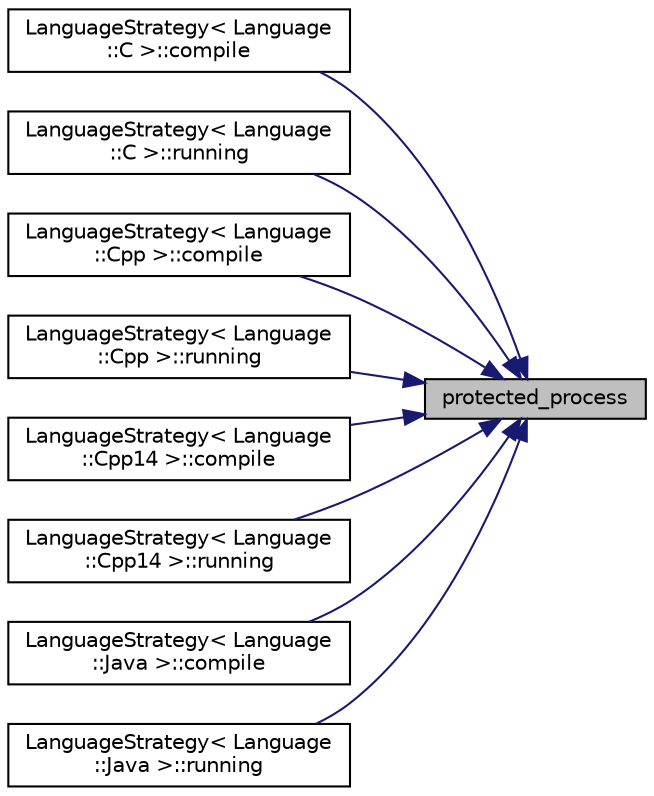 digraph "protected_process"
{
 // LATEX_PDF_SIZE
  edge [fontname="Helvetica",fontsize="10",labelfontname="Helvetica",labelfontsize="10"];
  node [fontname="Helvetica",fontsize="10",shape=record];
  rankdir="RL";
  Node4 [label="protected_process",height=0.2,width=0.4,color="black", fillcolor="grey75", style="filled", fontcolor="black",tooltip=" "];
  Node4 -> Node5 [dir="back",color="midnightblue",fontsize="10",style="solid",fontname="Helvetica"];
  Node5 [label="LanguageStrategy\< Language\l::C \>::compile",height=0.2,width=0.4,color="black", fillcolor="white", style="filled",URL="$class_language_strategy_3_01_language_1_1_c_01_4.html#a8fc5df633842a04885580e64859bfea2",tooltip=" "];
  Node4 -> Node6 [dir="back",color="midnightblue",fontsize="10",style="solid",fontname="Helvetica"];
  Node6 [label="LanguageStrategy\< Language\l::C \>::running",height=0.2,width=0.4,color="black", fillcolor="white", style="filled",URL="$class_language_strategy_3_01_language_1_1_c_01_4.html#a9af1212ab6e916c417cd6d4aff2fb254",tooltip=" "];
  Node4 -> Node7 [dir="back",color="midnightblue",fontsize="10",style="solid",fontname="Helvetica"];
  Node7 [label="LanguageStrategy\< Language\l::Cpp \>::compile",height=0.2,width=0.4,color="black", fillcolor="white", style="filled",URL="$class_language_strategy_3_01_language_1_1_cpp_01_4.html#a6516122d383949ef83df4707cfb3128b",tooltip=" "];
  Node4 -> Node8 [dir="back",color="midnightblue",fontsize="10",style="solid",fontname="Helvetica"];
  Node8 [label="LanguageStrategy\< Language\l::Cpp \>::running",height=0.2,width=0.4,color="black", fillcolor="white", style="filled",URL="$class_language_strategy_3_01_language_1_1_cpp_01_4.html#a48616a46a41ce5af9946401c2dc12bac",tooltip=" "];
  Node4 -> Node9 [dir="back",color="midnightblue",fontsize="10",style="solid",fontname="Helvetica"];
  Node9 [label="LanguageStrategy\< Language\l::Cpp14 \>::compile",height=0.2,width=0.4,color="black", fillcolor="white", style="filled",URL="$class_language_strategy_3_01_language_1_1_cpp14_01_4.html#affca3d2d3aa933c90eb68befc83aa271",tooltip=" "];
  Node4 -> Node10 [dir="back",color="midnightblue",fontsize="10",style="solid",fontname="Helvetica"];
  Node10 [label="LanguageStrategy\< Language\l::Cpp14 \>::running",height=0.2,width=0.4,color="black", fillcolor="white", style="filled",URL="$class_language_strategy_3_01_language_1_1_cpp14_01_4.html#a5d892b14750350568185e5f5a0b51764",tooltip=" "];
  Node4 -> Node11 [dir="back",color="midnightblue",fontsize="10",style="solid",fontname="Helvetica"];
  Node11 [label="LanguageStrategy\< Language\l::Java \>::compile",height=0.2,width=0.4,color="black", fillcolor="white", style="filled",URL="$class_language_strategy_3_01_language_1_1_java_01_4.html#a47ab56db41429a0daa633d8a65fa14f2",tooltip=" "];
  Node4 -> Node12 [dir="back",color="midnightblue",fontsize="10",style="solid",fontname="Helvetica"];
  Node12 [label="LanguageStrategy\< Language\l::Java \>::running",height=0.2,width=0.4,color="black", fillcolor="white", style="filled",URL="$class_language_strategy_3_01_language_1_1_java_01_4.html#ac5414a96ef383930306868190ab753a2",tooltip=" "];
}
